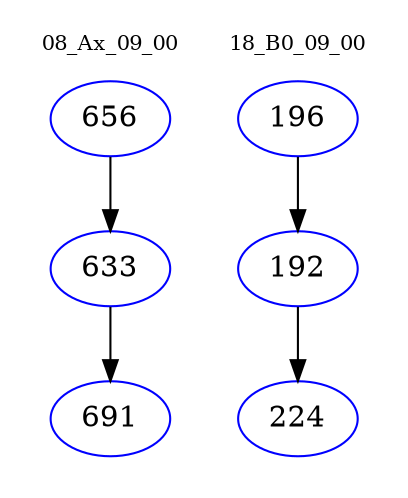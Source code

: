digraph{
subgraph cluster_0 {
color = white
label = "08_Ax_09_00";
fontsize=10;
T0_656 [label="656", color="blue"]
T0_656 -> T0_633 [color="black"]
T0_633 [label="633", color="blue"]
T0_633 -> T0_691 [color="black"]
T0_691 [label="691", color="blue"]
}
subgraph cluster_1 {
color = white
label = "18_B0_09_00";
fontsize=10;
T1_196 [label="196", color="blue"]
T1_196 -> T1_192 [color="black"]
T1_192 [label="192", color="blue"]
T1_192 -> T1_224 [color="black"]
T1_224 [label="224", color="blue"]
}
}

